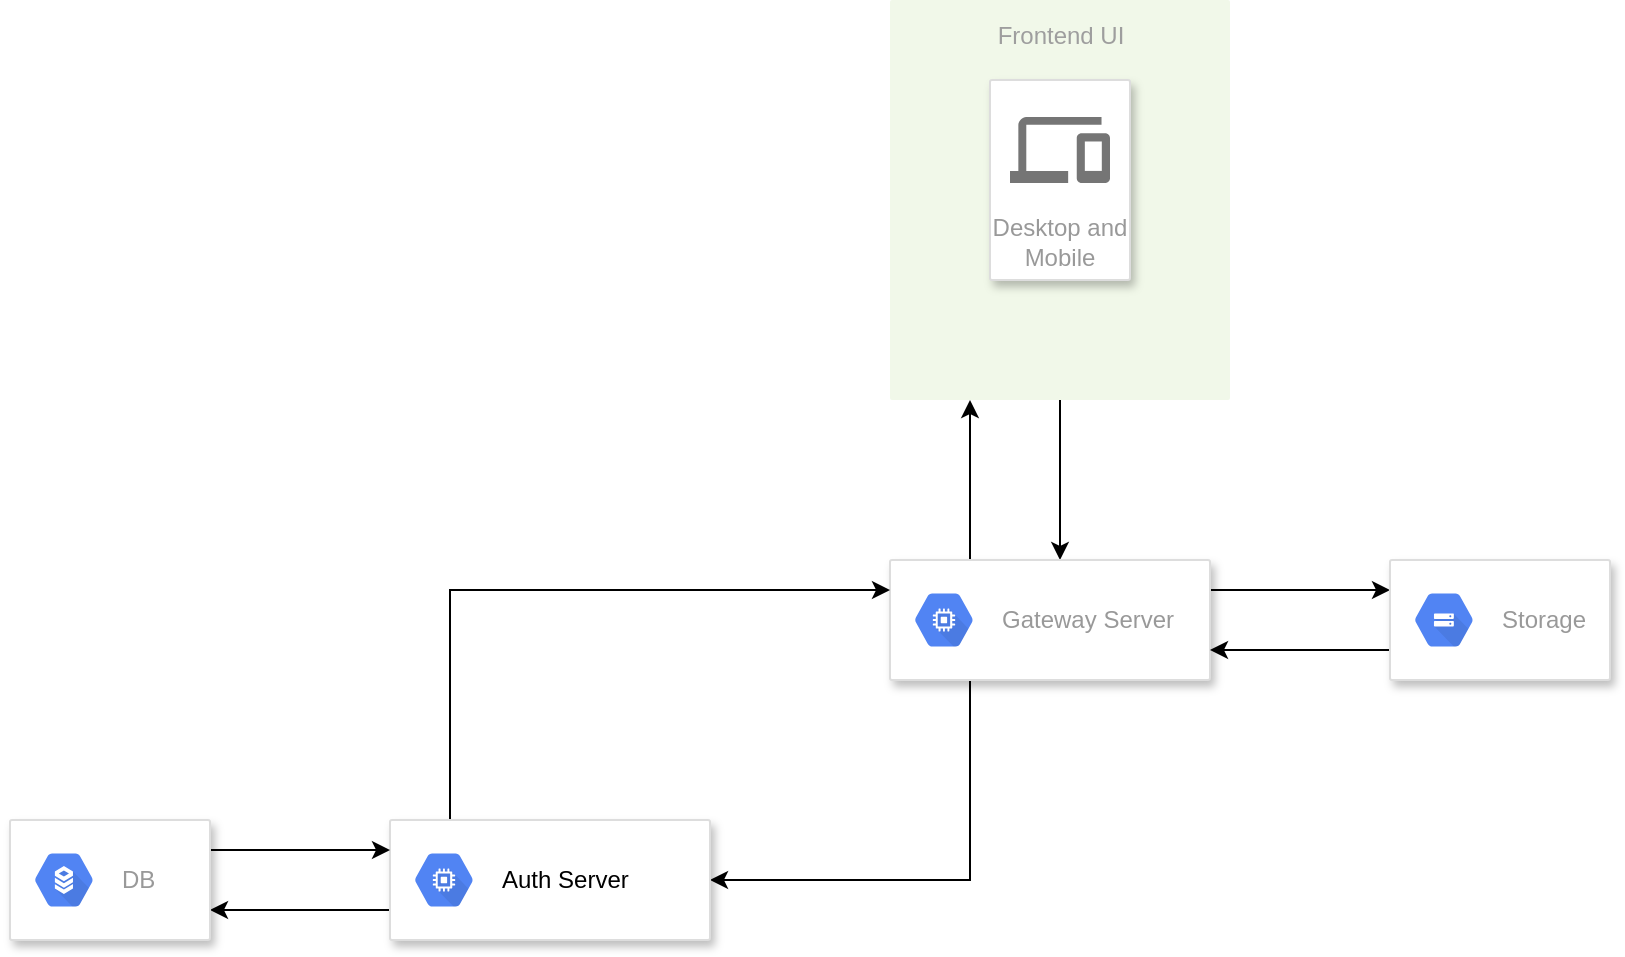<mxfile version="13.7.9" type="device"><diagram id="d1ab7348-05c3-a1e3-ca4d-12c340fd6b49" name="Page-1"><mxGraphModel dx="1422" dy="791" grid="1" gridSize="10" guides="1" tooltips="1" connect="1" arrows="1" fold="1" page="1" pageScale="1" pageWidth="1169" pageHeight="827" background="#ffffff" math="0" shadow="0"><root><mxCell id="0"/><mxCell id="1" parent="0"/><mxCell id="7XIjn5jT8NStNyIa_VtS-211" style="edgeStyle=orthogonalEdgeStyle;rounded=0;orthogonalLoop=1;jettySize=auto;html=1;exitX=0.5;exitY=1;exitDx=0;exitDy=0;" edge="1" parent="1" source="129"><mxGeometry relative="1" as="geometry"><mxPoint x="565" y="310" as="targetPoint"/><Array as="points"><mxPoint x="565" y="270"/><mxPoint x="565" y="270"/></Array></mxGeometry></mxCell><mxCell id="129" value="&lt;div align=&quot;center&quot;&gt;Frontend UI&lt;br&gt;&lt;/div&gt;" style="rounded=1;absoluteArcSize=1;arcSize=2;html=1;strokeColor=none;gradientColor=none;shadow=0;dashed=0;fontSize=12;fontColor=#9E9E9E;align=center;verticalAlign=top;spacing=10;spacingTop=-4;fillColor=#F1F8E9;" parent="1" vertex="1"><mxGeometry x="480" y="30" width="170" height="200" as="geometry"/></mxCell><mxCell id="7XIjn5jT8NStNyIa_VtS-163" value="Desktop and Mobile" style="strokeColor=#dddddd;shadow=1;strokeWidth=1;rounded=1;absoluteArcSize=1;arcSize=2;labelPosition=center;verticalLabelPosition=middle;align=center;verticalAlign=bottom;spacingLeft=0;fontColor=#999999;fontSize=12;whiteSpace=wrap;spacingBottom=2;" vertex="1" parent="1"><mxGeometry x="530" y="70" width="70" height="100" as="geometry"/></mxCell><mxCell id="7XIjn5jT8NStNyIa_VtS-164" value="" style="dashed=0;connectable=0;html=1;fillColor=#757575;strokeColor=none;shape=mxgraph.gcp2.desktop_and_mobile;part=1;" vertex="1" parent="7XIjn5jT8NStNyIa_VtS-163"><mxGeometry x="0.5" width="50" height="33" relative="1" as="geometry"><mxPoint x="-25" y="18.5" as="offset"/></mxGeometry></mxCell><mxCell id="7XIjn5jT8NStNyIa_VtS-215" style="edgeStyle=orthogonalEdgeStyle;rounded=0;orthogonalLoop=1;jettySize=auto;html=1;exitX=0.25;exitY=0;exitDx=0;exitDy=0;" edge="1" parent="1" source="7XIjn5jT8NStNyIa_VtS-203"><mxGeometry relative="1" as="geometry"><mxPoint x="520" y="230" as="targetPoint"/></mxGeometry></mxCell><mxCell id="7XIjn5jT8NStNyIa_VtS-218" style="edgeStyle=orthogonalEdgeStyle;rounded=0;orthogonalLoop=1;jettySize=auto;html=1;exitX=0.25;exitY=1;exitDx=0;exitDy=0;entryX=1;entryY=0.5;entryDx=0;entryDy=0;" edge="1" parent="1" source="7XIjn5jT8NStNyIa_VtS-203" target="7XIjn5jT8NStNyIa_VtS-205"><mxGeometry relative="1" as="geometry"/></mxCell><mxCell id="7XIjn5jT8NStNyIa_VtS-226" style="edgeStyle=orthogonalEdgeStyle;rounded=0;orthogonalLoop=1;jettySize=auto;html=1;exitX=1;exitY=0.25;exitDx=0;exitDy=0;entryX=0;entryY=0.25;entryDx=0;entryDy=0;" edge="1" parent="1" source="7XIjn5jT8NStNyIa_VtS-203" target="7XIjn5jT8NStNyIa_VtS-223"><mxGeometry relative="1" as="geometry"/></mxCell><mxCell id="7XIjn5jT8NStNyIa_VtS-203" value="" style="strokeColor=#dddddd;shadow=1;strokeWidth=1;rounded=1;absoluteArcSize=1;arcSize=2;" vertex="1" parent="1"><mxGeometry x="480" y="310" width="160" height="60" as="geometry"/></mxCell><mxCell id="7XIjn5jT8NStNyIa_VtS-204" value="Gateway Server" style="dashed=0;connectable=0;html=1;fillColor=#5184F3;strokeColor=none;shape=mxgraph.gcp2.hexIcon;prIcon=compute_engine;part=1;labelPosition=right;verticalLabelPosition=middle;align=left;verticalAlign=middle;spacingLeft=5;fontColor=#999999;fontSize=12;" vertex="1" parent="7XIjn5jT8NStNyIa_VtS-203"><mxGeometry y="0.5" width="44" height="39" relative="1" as="geometry"><mxPoint x="5" y="-19.5" as="offset"/></mxGeometry></mxCell><mxCell id="7XIjn5jT8NStNyIa_VtS-216" style="edgeStyle=orthogonalEdgeStyle;rounded=0;orthogonalLoop=1;jettySize=auto;html=1;exitX=0.181;exitY=0;exitDx=0;exitDy=0;entryX=0;entryY=0.25;entryDx=0;entryDy=0;exitPerimeter=0;" edge="1" parent="1" source="7XIjn5jT8NStNyIa_VtS-205" target="7XIjn5jT8NStNyIa_VtS-203"><mxGeometry relative="1" as="geometry"><Array as="points"><mxPoint x="260" y="440"/><mxPoint x="260" y="325"/></Array></mxGeometry></mxCell><mxCell id="7XIjn5jT8NStNyIa_VtS-220" style="edgeStyle=orthogonalEdgeStyle;rounded=0;orthogonalLoop=1;jettySize=auto;html=1;exitX=0;exitY=0.75;exitDx=0;exitDy=0;entryX=1;entryY=0.75;entryDx=0;entryDy=0;" edge="1" parent="1" source="7XIjn5jT8NStNyIa_VtS-205" target="7XIjn5jT8NStNyIa_VtS-207"><mxGeometry relative="1" as="geometry"/></mxCell><mxCell id="7XIjn5jT8NStNyIa_VtS-205" value="" style="strokeColor=#dddddd;shadow=1;strokeWidth=1;rounded=1;absoluteArcSize=1;arcSize=2;" vertex="1" parent="1"><mxGeometry x="230" y="440" width="160" height="60" as="geometry"/></mxCell><mxCell id="7XIjn5jT8NStNyIa_VtS-206" value="&lt;font color=&quot;#000000&quot;&gt;Auth Server&lt;/font&gt;&lt;br&gt;" style="dashed=0;connectable=0;html=1;fillColor=#5184F3;strokeColor=none;shape=mxgraph.gcp2.hexIcon;prIcon=compute_engine;part=1;labelPosition=right;verticalLabelPosition=middle;align=left;verticalAlign=middle;spacingLeft=5;fontColor=#999999;fontSize=12;" vertex="1" parent="7XIjn5jT8NStNyIa_VtS-205"><mxGeometry y="0.5" width="44" height="39" relative="1" as="geometry"><mxPoint x="5" y="-19.5" as="offset"/></mxGeometry></mxCell><mxCell id="7XIjn5jT8NStNyIa_VtS-219" style="edgeStyle=orthogonalEdgeStyle;rounded=0;orthogonalLoop=1;jettySize=auto;html=1;exitX=1;exitY=0.25;exitDx=0;exitDy=0;entryX=0;entryY=0.25;entryDx=0;entryDy=0;" edge="1" parent="1" source="7XIjn5jT8NStNyIa_VtS-207" target="7XIjn5jT8NStNyIa_VtS-205"><mxGeometry relative="1" as="geometry"/></mxCell><mxCell id="7XIjn5jT8NStNyIa_VtS-207" value="" style="strokeColor=#dddddd;shadow=1;strokeWidth=1;rounded=1;absoluteArcSize=1;arcSize=2;" vertex="1" parent="1"><mxGeometry x="40" y="440" width="100" height="60" as="geometry"/></mxCell><mxCell id="7XIjn5jT8NStNyIa_VtS-208" value="DB" style="dashed=0;connectable=0;html=1;fillColor=#5184F3;strokeColor=none;shape=mxgraph.gcp2.hexIcon;prIcon=cloud_sql;part=1;labelPosition=right;verticalLabelPosition=middle;align=left;verticalAlign=middle;spacingLeft=5;fontColor=#999999;fontSize=12;" vertex="1" parent="7XIjn5jT8NStNyIa_VtS-207"><mxGeometry y="0.5" width="44" height="39" relative="1" as="geometry"><mxPoint x="5" y="-19.5" as="offset"/></mxGeometry></mxCell><mxCell id="7XIjn5jT8NStNyIa_VtS-209" style="edgeStyle=orthogonalEdgeStyle;rounded=0;orthogonalLoop=1;jettySize=auto;html=1;exitX=0.5;exitY=1;exitDx=0;exitDy=0;" edge="1" parent="1" source="129" target="129"><mxGeometry relative="1" as="geometry"/></mxCell><mxCell id="7XIjn5jT8NStNyIa_VtS-227" style="edgeStyle=orthogonalEdgeStyle;rounded=0;orthogonalLoop=1;jettySize=auto;html=1;exitX=0;exitY=0.75;exitDx=0;exitDy=0;entryX=1;entryY=0.75;entryDx=0;entryDy=0;" edge="1" parent="1" source="7XIjn5jT8NStNyIa_VtS-223" target="7XIjn5jT8NStNyIa_VtS-203"><mxGeometry relative="1" as="geometry"/></mxCell><mxCell id="7XIjn5jT8NStNyIa_VtS-223" value="" style="strokeColor=#dddddd;shadow=1;strokeWidth=1;rounded=1;absoluteArcSize=1;arcSize=2;" vertex="1" parent="1"><mxGeometry x="730" y="310" width="110" height="60" as="geometry"/></mxCell><mxCell id="7XIjn5jT8NStNyIa_VtS-224" value="Storage" style="dashed=0;connectable=0;html=1;fillColor=#5184F3;strokeColor=none;shape=mxgraph.gcp2.hexIcon;prIcon=cloud_storage;part=1;labelPosition=right;verticalLabelPosition=middle;align=left;verticalAlign=middle;spacingLeft=5;fontColor=#999999;fontSize=12;" vertex="1" parent="7XIjn5jT8NStNyIa_VtS-223"><mxGeometry y="0.5" width="44" height="39" relative="1" as="geometry"><mxPoint x="5" y="-19.5" as="offset"/></mxGeometry></mxCell></root></mxGraphModel></diagram></mxfile>